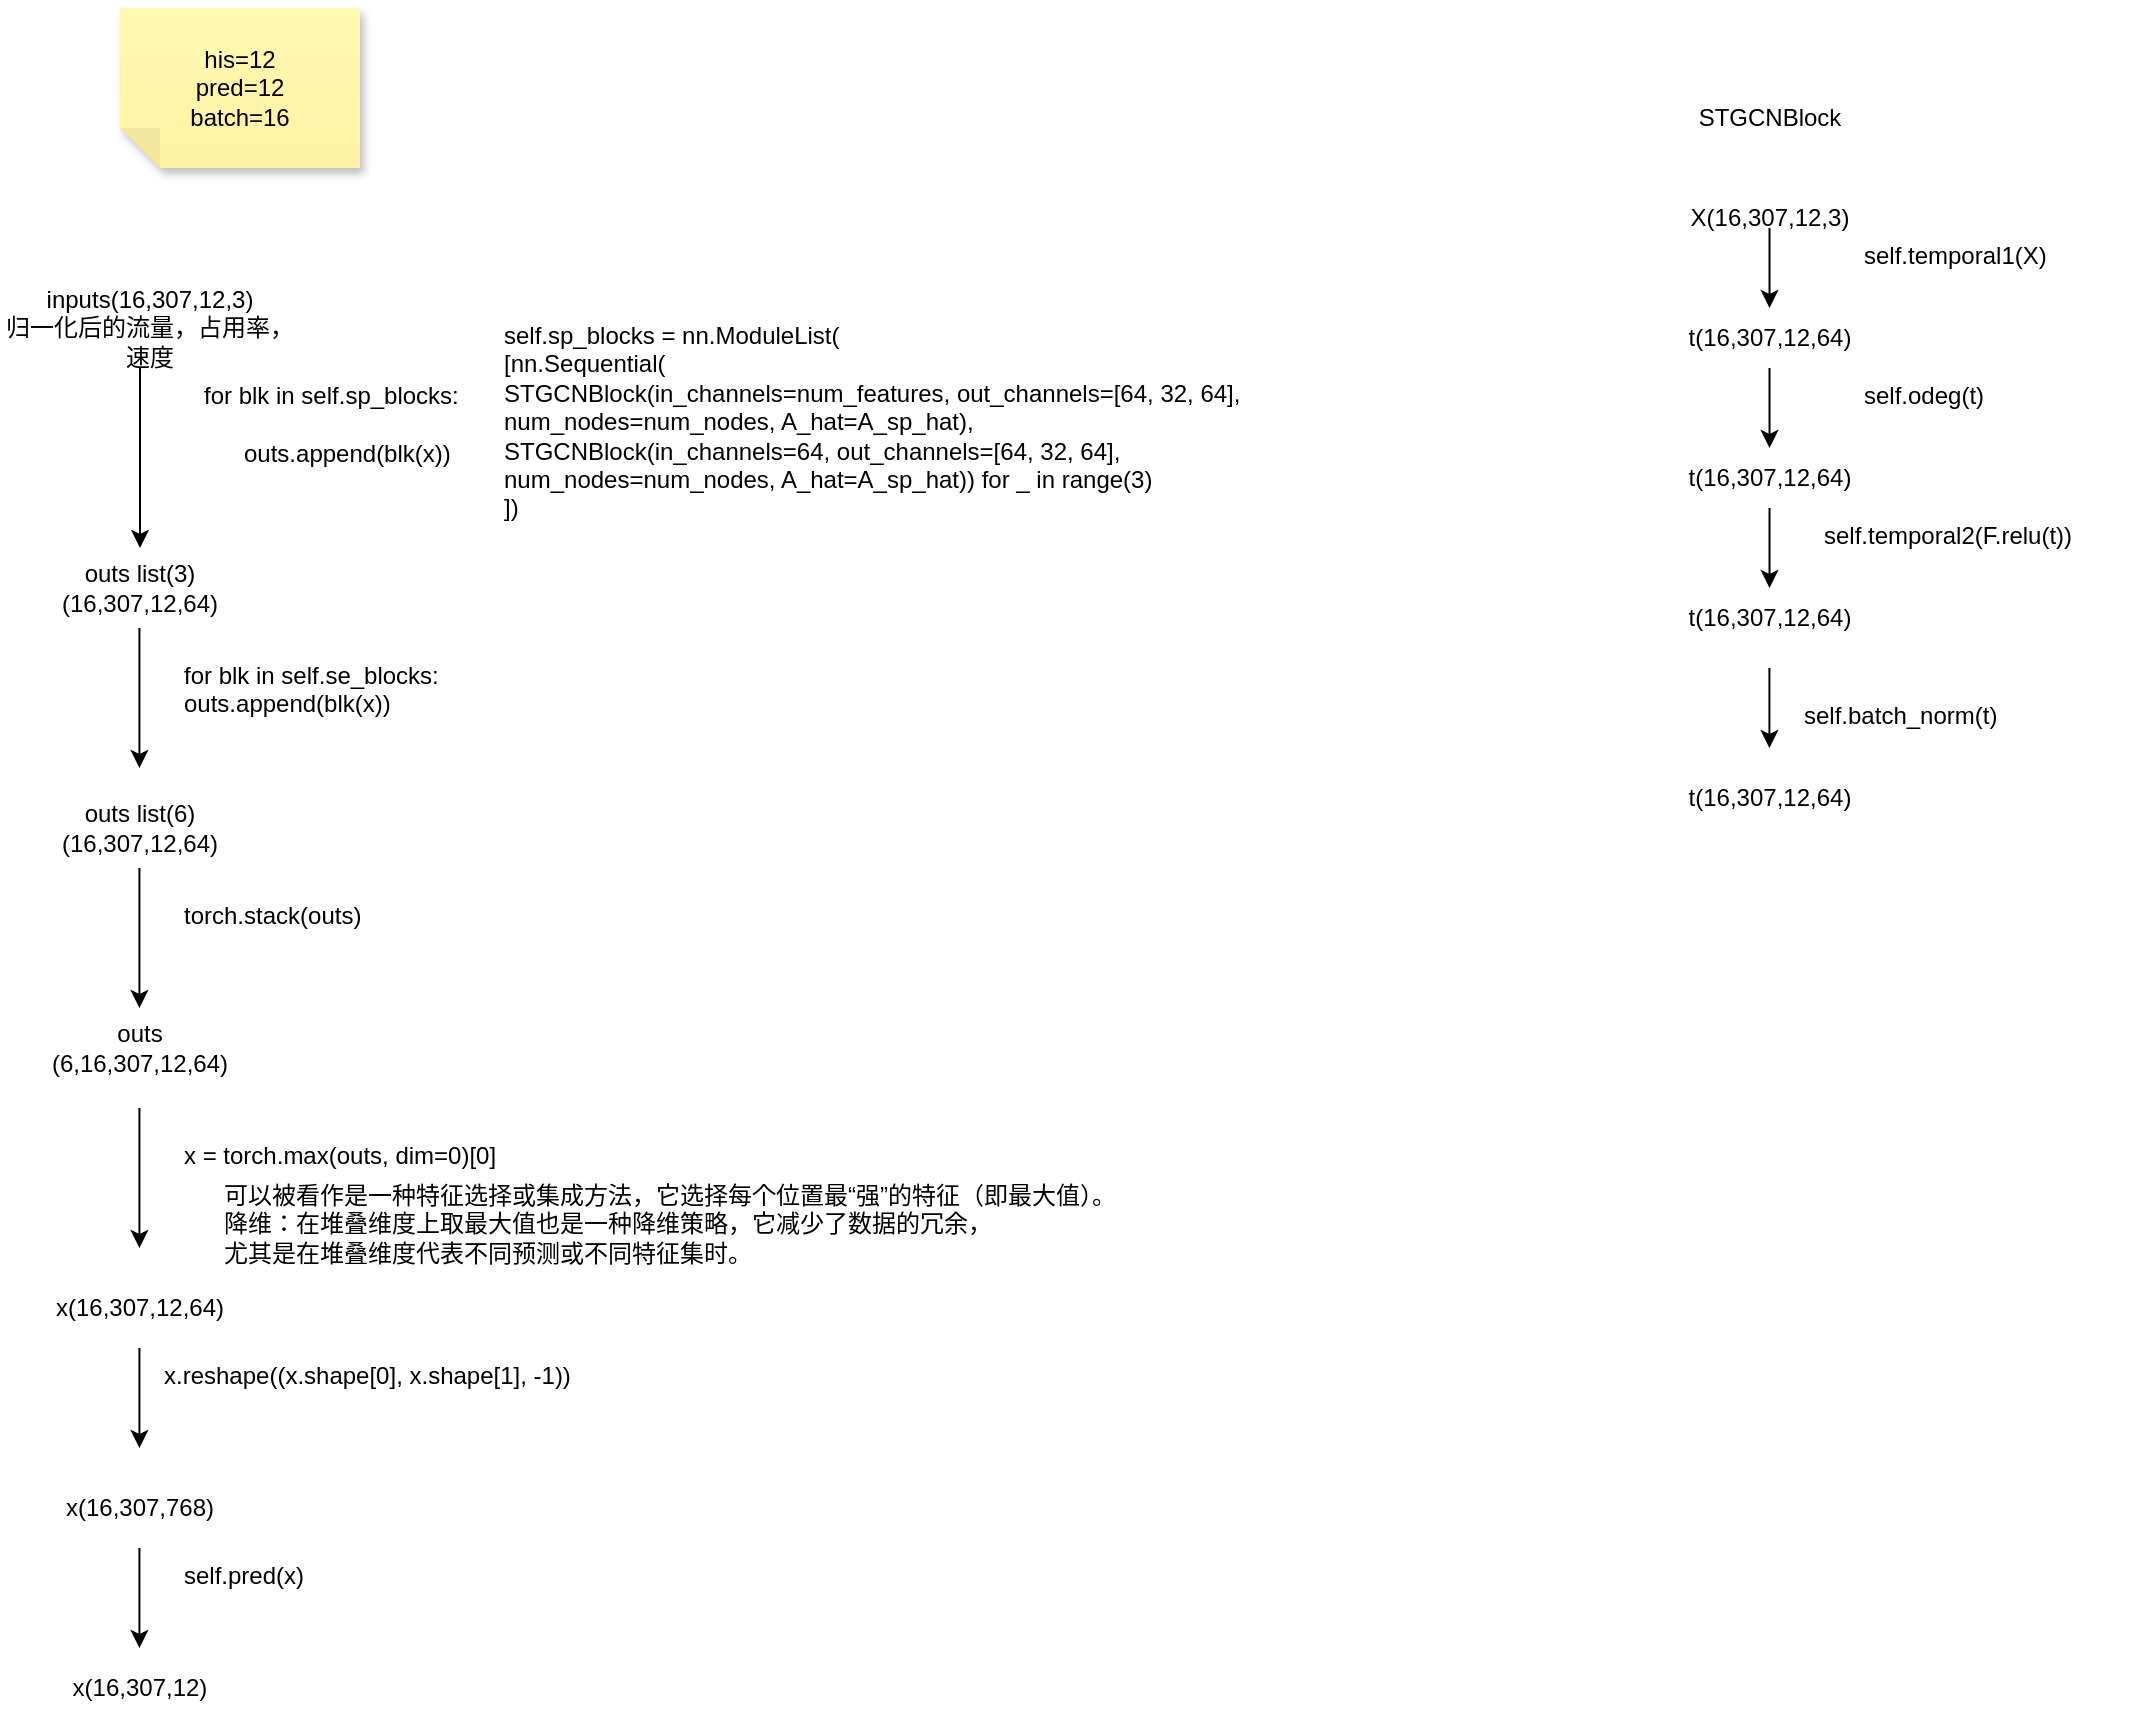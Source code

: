 <mxfile version="24.7.13">
  <diagram name="第 1 页" id="mXpQyyNIwqcoPdnSYuN3">
    <mxGraphModel dx="939" dy="577" grid="1" gridSize="10" guides="1" tooltips="1" connect="1" arrows="1" fold="1" page="1" pageScale="1" pageWidth="827" pageHeight="1169" math="0" shadow="0">
      <root>
        <mxCell id="0" />
        <mxCell id="1" parent="0" />
        <mxCell id="rav3Nn_RVj-ASamNuTSd-1" value="inputs(16,307,12,3)&lt;div&gt;归一化后的流量，占用率，速度&lt;/div&gt;" style="text;strokeColor=none;align=center;fillColor=none;html=1;verticalAlign=middle;whiteSpace=wrap;rounded=0;" parent="1" vertex="1">
          <mxGeometry x="380" y="270" width="150" height="60" as="geometry" />
        </mxCell>
        <mxCell id="rav3Nn_RVj-ASamNuTSd-3" value="his=12&lt;div&gt;pred=12&lt;/div&gt;&lt;div&gt;batch=16&lt;/div&gt;" style="shape=note;whiteSpace=wrap;html=1;backgroundOutline=1;fontColor=#000000;darkOpacity=0.05;fillColor=#FFF9B2;strokeColor=none;fillStyle=solid;direction=west;gradientDirection=north;gradientColor=#FFF2A1;shadow=1;size=20;pointerEvents=1;" parent="1" vertex="1">
          <mxGeometry x="440" y="140" width="120" height="80" as="geometry" />
        </mxCell>
        <UserObject label="for blk in self.sp_blocks:&lt;br/&gt;&lt;br&gt;&amp;nbsp; &amp;nbsp; &amp;nbsp; outs.append(blk(x))" id="rav3Nn_RVj-ASamNuTSd-6">
          <mxCell style="text;whiteSpace=wrap;html=1;" parent="1" vertex="1">
            <mxGeometry x="480" y="320" width="140" height="60" as="geometry" />
          </mxCell>
        </UserObject>
        <mxCell id="rav3Nn_RVj-ASamNuTSd-9" value="" style="endArrow=classic;html=1;rounded=0;" parent="1" edge="1">
          <mxGeometry width="50" height="50" relative="1" as="geometry">
            <mxPoint x="450" y="320" as="sourcePoint" />
            <mxPoint x="450" y="410" as="targetPoint" />
          </mxGeometry>
        </mxCell>
        <mxCell id="rav3Nn_RVj-ASamNuTSd-10" value="outs list(3)&lt;div&gt;(16,307,12,64)&lt;/div&gt;" style="text;strokeColor=none;align=center;fillColor=none;html=1;verticalAlign=middle;whiteSpace=wrap;rounded=0;" parent="1" vertex="1">
          <mxGeometry x="400" y="410" width="100" height="40" as="geometry" />
        </mxCell>
        <mxCell id="rav3Nn_RVj-ASamNuTSd-11" value="" style="endArrow=classic;html=1;rounded=0;" parent="1" edge="1">
          <mxGeometry width="50" height="50" relative="1" as="geometry">
            <mxPoint x="449.71" y="450" as="sourcePoint" />
            <mxPoint x="449.71" y="520" as="targetPoint" />
          </mxGeometry>
        </mxCell>
        <UserObject label="for blk in self.se_blocks: &#xa;            outs.append(blk(x))" id="rav3Nn_RVj-ASamNuTSd-12">
          <mxCell style="text;whiteSpace=wrap;html=1;" parent="1" vertex="1">
            <mxGeometry x="470" y="460" width="160" height="50" as="geometry" />
          </mxCell>
        </UserObject>
        <mxCell id="rav3Nn_RVj-ASamNuTSd-13" value="outs list(6)&lt;div&gt;(16,307,12,64)&lt;/div&gt;" style="text;strokeColor=none;align=center;fillColor=none;html=1;verticalAlign=middle;whiteSpace=wrap;rounded=0;" parent="1" vertex="1">
          <mxGeometry x="400" y="530" width="100" height="40" as="geometry" />
        </mxCell>
        <UserObject label="torch.stack(outs)" id="rav3Nn_RVj-ASamNuTSd-14">
          <mxCell style="text;whiteSpace=wrap;html=1;" parent="1" vertex="1">
            <mxGeometry x="470" y="580" width="120" height="40" as="geometry" />
          </mxCell>
        </UserObject>
        <mxCell id="rav3Nn_RVj-ASamNuTSd-15" value="" style="endArrow=classic;html=1;rounded=0;" parent="1" edge="1">
          <mxGeometry width="50" height="50" relative="1" as="geometry">
            <mxPoint x="449.71" y="570" as="sourcePoint" />
            <mxPoint x="449.71" y="640" as="targetPoint" />
          </mxGeometry>
        </mxCell>
        <mxCell id="rav3Nn_RVj-ASamNuTSd-16" value="outs&lt;div&gt;(6,16,307,12,64)&lt;/div&gt;" style="text;strokeColor=none;align=center;fillColor=none;html=1;verticalAlign=middle;whiteSpace=wrap;rounded=0;" parent="1" vertex="1">
          <mxGeometry x="400" y="640" width="100" height="40" as="geometry" />
        </mxCell>
        <UserObject label="x = torch.max(outs, dim=0)[0]" id="rav3Nn_RVj-ASamNuTSd-17">
          <mxCell style="text;whiteSpace=wrap;html=1;" parent="1" vertex="1">
            <mxGeometry x="470" y="700" width="190" height="40" as="geometry" />
          </mxCell>
        </UserObject>
        <mxCell id="rav3Nn_RVj-ASamNuTSd-18" value="" style="endArrow=classic;html=1;rounded=0;" parent="1" edge="1">
          <mxGeometry width="50" height="50" relative="1" as="geometry">
            <mxPoint x="449.71" y="690" as="sourcePoint" />
            <mxPoint x="449.71" y="760" as="targetPoint" />
          </mxGeometry>
        </mxCell>
        <mxCell id="rav3Nn_RVj-ASamNuTSd-19" value="&lt;div&gt;x(16,307,12,64)&lt;/div&gt;" style="text;strokeColor=none;align=center;fillColor=none;html=1;verticalAlign=middle;whiteSpace=wrap;rounded=0;" parent="1" vertex="1">
          <mxGeometry x="400" y="770" width="100" height="40" as="geometry" />
        </mxCell>
        <mxCell id="rav3Nn_RVj-ASamNuTSd-20" value="" style="endArrow=classic;html=1;rounded=0;" parent="1" edge="1">
          <mxGeometry width="50" height="50" relative="1" as="geometry">
            <mxPoint x="449.71" y="810" as="sourcePoint" />
            <mxPoint x="449.71" y="860" as="targetPoint" />
          </mxGeometry>
        </mxCell>
        <mxCell id="rav3Nn_RVj-ASamNuTSd-21" value="x.reshape((x.shape[0], x.shape[1], -1))" style="text;whiteSpace=wrap;html=1;" parent="1" vertex="1">
          <mxGeometry x="460" y="810" width="240" height="40" as="geometry" />
        </mxCell>
        <mxCell id="rav3Nn_RVj-ASamNuTSd-22" value="&lt;div&gt;x(16,307,768)&lt;/div&gt;" style="text;strokeColor=none;align=center;fillColor=none;html=1;verticalAlign=middle;whiteSpace=wrap;rounded=0;" parent="1" vertex="1">
          <mxGeometry x="400" y="870" width="100" height="40" as="geometry" />
        </mxCell>
        <mxCell id="rav3Nn_RVj-ASamNuTSd-23" value="" style="endArrow=classic;html=1;rounded=0;" parent="1" edge="1">
          <mxGeometry width="50" height="50" relative="1" as="geometry">
            <mxPoint x="449.71" y="910" as="sourcePoint" />
            <mxPoint x="449.71" y="960" as="targetPoint" />
          </mxGeometry>
        </mxCell>
        <mxCell id="rav3Nn_RVj-ASamNuTSd-24" value="self.pred(x)" style="text;whiteSpace=wrap;html=1;" parent="1" vertex="1">
          <mxGeometry x="470" y="910" width="240" height="40" as="geometry" />
        </mxCell>
        <mxCell id="rav3Nn_RVj-ASamNuTSd-25" value="&lt;div&gt;x(16,307,12)&lt;/div&gt;" style="text;strokeColor=none;align=center;fillColor=none;html=1;verticalAlign=middle;whiteSpace=wrap;rounded=0;" parent="1" vertex="1">
          <mxGeometry x="400" y="960" width="100" height="40" as="geometry" />
        </mxCell>
        <UserObject label="可以被看作是一种特征选择或集成方法，它选择每个位置最“强”的特征（即最大值）。&lt;br&gt;降维：在堆叠维度上取最大值也是一种降维策略，它减少了数据的冗余，&lt;div&gt;尤其是在堆叠维度代表不同预测或不同特征集时。&lt;/div&gt;" id="rav3Nn_RVj-ASamNuTSd-26">
          <mxCell style="text;whiteSpace=wrap;html=1;" parent="1" vertex="1">
            <mxGeometry x="490" y="720" width="470" height="60" as="geometry" />
          </mxCell>
        </UserObject>
        <mxCell id="wXepS07qD-WWCrW_Pm2a-1" value="self.sp_blocks = nn.ModuleList( &#xa;            [nn.Sequential( &#xa;                STGCNBlock(in_channels=num_features, out_channels=[64, 32, 64], &#xa;                num_nodes=num_nodes, A_hat=A_sp_hat), &#xa;                STGCNBlock(in_channels=64, out_channels=[64, 32, 64], &#xa;                num_nodes=num_nodes, A_hat=A_sp_hat)) for _ in range(3) &#xa;            ])" style="text;whiteSpace=wrap;html=1;" parent="1" vertex="1">
          <mxGeometry x="630" y="290" width="400" height="120" as="geometry" />
        </mxCell>
        <mxCell id="wXepS07qD-WWCrW_Pm2a-2" value="STGCNBlock" style="text;strokeColor=none;align=center;fillColor=none;html=1;verticalAlign=middle;whiteSpace=wrap;rounded=0;" parent="1" vertex="1">
          <mxGeometry x="1220" y="180" width="90" height="30" as="geometry" />
        </mxCell>
        <mxCell id="wXepS07qD-WWCrW_Pm2a-3" value="X(16,307,12,3)" style="text;strokeColor=none;align=center;fillColor=none;html=1;verticalAlign=middle;whiteSpace=wrap;rounded=0;" parent="1" vertex="1">
          <mxGeometry x="1210" y="230" width="110" height="30" as="geometry" />
        </mxCell>
        <mxCell id="wXepS07qD-WWCrW_Pm2a-4" value="" style="endArrow=classic;html=1;rounded=0;" parent="1" edge="1">
          <mxGeometry width="50" height="50" relative="1" as="geometry">
            <mxPoint x="1264.76" y="250" as="sourcePoint" />
            <mxPoint x="1264.76" y="290" as="targetPoint" />
          </mxGeometry>
        </mxCell>
        <mxCell id="wXepS07qD-WWCrW_Pm2a-5" value="t(16,307,12,64)" style="text;strokeColor=none;align=center;fillColor=none;html=1;verticalAlign=middle;whiteSpace=wrap;rounded=0;" parent="1" vertex="1">
          <mxGeometry x="1210" y="290" width="110" height="30" as="geometry" />
        </mxCell>
        <UserObject label="self.odeg(t)" id="wXepS07qD-WWCrW_Pm2a-6">
          <mxCell style="text;whiteSpace=wrap;html=1;" parent="1" vertex="1">
            <mxGeometry x="1310" y="320" width="90" height="40" as="geometry" />
          </mxCell>
        </UserObject>
        <mxCell id="wXepS07qD-WWCrW_Pm2a-8" value="" style="endArrow=classic;html=1;rounded=0;" parent="1" edge="1">
          <mxGeometry width="50" height="50" relative="1" as="geometry">
            <mxPoint x="1264.76" y="320" as="sourcePoint" />
            <mxPoint x="1264.76" y="360" as="targetPoint" />
          </mxGeometry>
        </mxCell>
        <mxCell id="wXepS07qD-WWCrW_Pm2a-9" value="t(16,307,12,64)" style="text;strokeColor=none;align=center;fillColor=none;html=1;verticalAlign=middle;whiteSpace=wrap;rounded=0;" parent="1" vertex="1">
          <mxGeometry x="1210" y="360" width="110" height="30" as="geometry" />
        </mxCell>
        <mxCell id="wXepS07qD-WWCrW_Pm2a-10" value="self.temporal2(F.relu(t))" style="text;whiteSpace=wrap;html=1;" parent="1" vertex="1">
          <mxGeometry x="1290" y="390" width="160" height="40" as="geometry" />
        </mxCell>
        <mxCell id="wXepS07qD-WWCrW_Pm2a-11" value="self.batch_norm(t)" style="text;whiteSpace=wrap;html=1;" parent="1" vertex="1">
          <mxGeometry x="1280" y="480" width="130" height="40" as="geometry" />
        </mxCell>
        <mxCell id="wXepS07qD-WWCrW_Pm2a-12" value="" style="endArrow=classic;html=1;rounded=0;" parent="1" edge="1">
          <mxGeometry width="50" height="50" relative="1" as="geometry">
            <mxPoint x="1264.76" y="390" as="sourcePoint" />
            <mxPoint x="1264.76" y="430" as="targetPoint" />
          </mxGeometry>
        </mxCell>
        <mxCell id="wXepS07qD-WWCrW_Pm2a-13" value="t(16,307,12,64)" style="text;strokeColor=none;align=center;fillColor=none;html=1;verticalAlign=middle;whiteSpace=wrap;rounded=0;" parent="1" vertex="1">
          <mxGeometry x="1210" y="430" width="110" height="30" as="geometry" />
        </mxCell>
        <mxCell id="VI5UmRTNMQ0d3d748E1i-1" value="self.temporal1(X)" style="text;whiteSpace=wrap;html=1;" vertex="1" parent="1">
          <mxGeometry x="1310" y="250" width="120" height="40" as="geometry" />
        </mxCell>
        <mxCell id="VI5UmRTNMQ0d3d748E1i-2" value="" style="endArrow=classic;html=1;rounded=0;" edge="1" parent="1">
          <mxGeometry width="50" height="50" relative="1" as="geometry">
            <mxPoint x="1264.71" y="470" as="sourcePoint" />
            <mxPoint x="1264.71" y="510" as="targetPoint" />
          </mxGeometry>
        </mxCell>
        <mxCell id="VI5UmRTNMQ0d3d748E1i-3" value="t(16,307,12,64)" style="text;strokeColor=none;align=center;fillColor=none;html=1;verticalAlign=middle;whiteSpace=wrap;rounded=0;" vertex="1" parent="1">
          <mxGeometry x="1210" y="520" width="110" height="30" as="geometry" />
        </mxCell>
      </root>
    </mxGraphModel>
  </diagram>
</mxfile>
